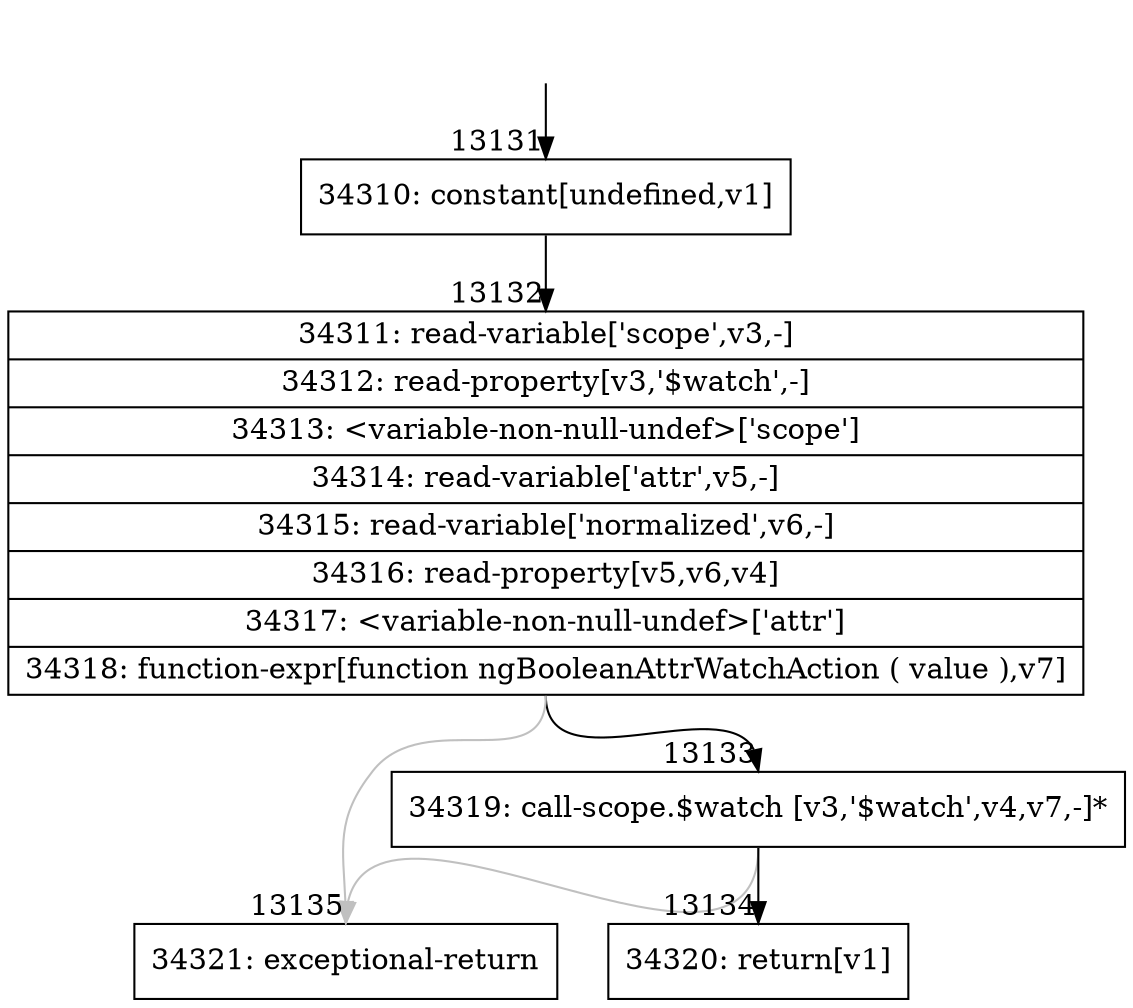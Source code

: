 digraph {
rankdir="TD"
BB_entry1010[shape=none,label=""];
BB_entry1010 -> BB13131 [tailport=s, headport=n, headlabel="    13131"]
BB13131 [shape=record label="{34310: constant[undefined,v1]}" ] 
BB13131 -> BB13132 [tailport=s, headport=n, headlabel="      13132"]
BB13132 [shape=record label="{34311: read-variable['scope',v3,-]|34312: read-property[v3,'$watch',-]|34313: \<variable-non-null-undef\>['scope']|34314: read-variable['attr',v5,-]|34315: read-variable['normalized',v6,-]|34316: read-property[v5,v6,v4]|34317: \<variable-non-null-undef\>['attr']|34318: function-expr[function ngBooleanAttrWatchAction ( value ),v7]}" ] 
BB13132 -> BB13133 [tailport=s, headport=n, headlabel="      13133"]
BB13132 -> BB13135 [tailport=s, headport=n, color=gray, headlabel="      13135"]
BB13133 [shape=record label="{34319: call-scope.$watch [v3,'$watch',v4,v7,-]*}" ] 
BB13133 -> BB13134 [tailport=s, headport=n, headlabel="      13134"]
BB13133 -> BB13135 [tailport=s, headport=n, color=gray]
BB13134 [shape=record label="{34320: return[v1]}" ] 
BB13135 [shape=record label="{34321: exceptional-return}" ] 
//#$~ 19771
}
